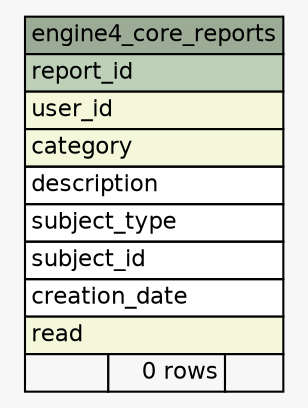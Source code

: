 // dot 2.38.0 on Windows 10 10.0
// SchemaSpy rev 590
digraph "engine4_core_reports" {
  graph [
    rankdir="RL"
    bgcolor="#f7f7f7"
    nodesep="0.18"
    ranksep="0.46"
    fontname="Helvetica"
    fontsize="11"
  ];
  node [
    fontname="Helvetica"
    fontsize="11"
    shape="plaintext"
  ];
  edge [
    arrowsize="0.8"
  ];
  "engine4_core_reports" [
    label=<
    <TABLE BORDER="0" CELLBORDER="1" CELLSPACING="0" BGCOLOR="#ffffff">
      <TR><TD COLSPAN="3" BGCOLOR="#9bab96" ALIGN="CENTER">engine4_core_reports</TD></TR>
      <TR><TD PORT="report_id" COLSPAN="3" BGCOLOR="#bed1b8" ALIGN="LEFT">report_id</TD></TR>
      <TR><TD PORT="user_id" COLSPAN="3" BGCOLOR="#f4f7da" ALIGN="LEFT">user_id</TD></TR>
      <TR><TD PORT="category" COLSPAN="3" BGCOLOR="#f4f7da" ALIGN="LEFT">category</TD></TR>
      <TR><TD PORT="description" COLSPAN="3" ALIGN="LEFT">description</TD></TR>
      <TR><TD PORT="subject_type" COLSPAN="3" ALIGN="LEFT">subject_type</TD></TR>
      <TR><TD PORT="subject_id" COLSPAN="3" ALIGN="LEFT">subject_id</TD></TR>
      <TR><TD PORT="creation_date" COLSPAN="3" ALIGN="LEFT">creation_date</TD></TR>
      <TR><TD PORT="read" COLSPAN="3" BGCOLOR="#f4f7da" ALIGN="LEFT">read</TD></TR>
      <TR><TD ALIGN="LEFT" BGCOLOR="#f7f7f7">  </TD><TD ALIGN="RIGHT" BGCOLOR="#f7f7f7">0 rows</TD><TD ALIGN="RIGHT" BGCOLOR="#f7f7f7">  </TD></TR>
    </TABLE>>
    URL="tables/engine4_core_reports.html"
    tooltip="engine4_core_reports"
  ];
}
